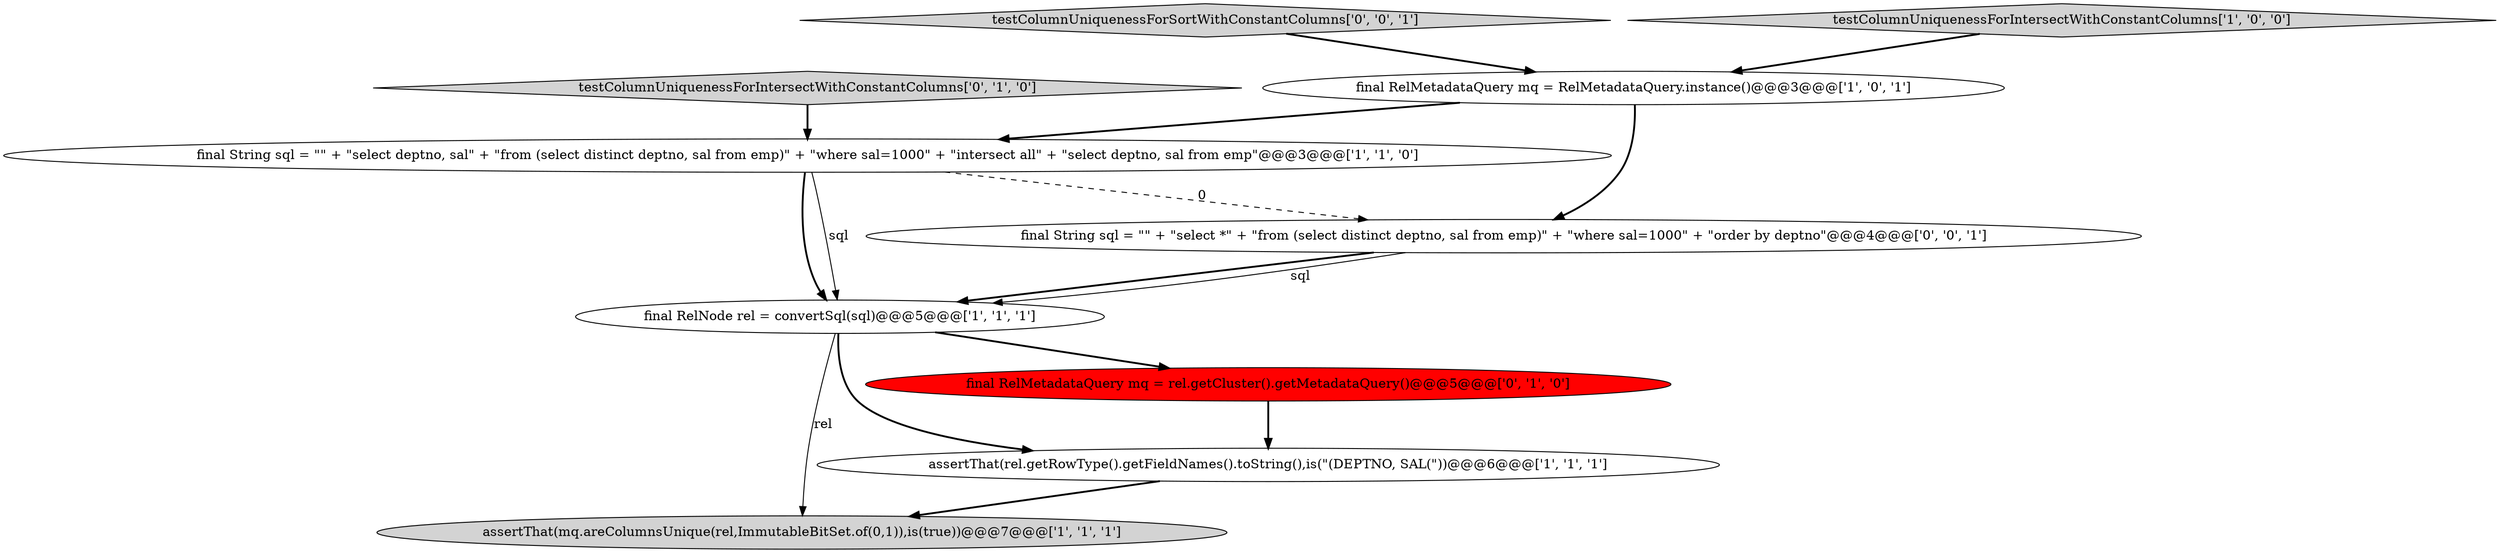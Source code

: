 digraph {
0 [style = filled, label = "assertThat(mq.areColumnsUnique(rel,ImmutableBitSet.of(0,1)),is(true))@@@7@@@['1', '1', '1']", fillcolor = lightgray, shape = ellipse image = "AAA0AAABBB1BBB"];
4 [style = filled, label = "assertThat(rel.getRowType().getFieldNames().toString(),is(\"(DEPTNO, SAL(\"))@@@6@@@['1', '1', '1']", fillcolor = white, shape = ellipse image = "AAA0AAABBB1BBB"];
6 [style = filled, label = "final RelMetadataQuery mq = rel.getCluster().getMetadataQuery()@@@5@@@['0', '1', '0']", fillcolor = red, shape = ellipse image = "AAA1AAABBB2BBB"];
7 [style = filled, label = "testColumnUniquenessForIntersectWithConstantColumns['0', '1', '0']", fillcolor = lightgray, shape = diamond image = "AAA0AAABBB2BBB"];
9 [style = filled, label = "testColumnUniquenessForSortWithConstantColumns['0', '0', '1']", fillcolor = lightgray, shape = diamond image = "AAA0AAABBB3BBB"];
8 [style = filled, label = "final String sql = \"\" + \"select *\" + \"from (select distinct deptno, sal from emp)\" + \"where sal=1000\" + \"order by deptno\"@@@4@@@['0', '0', '1']", fillcolor = white, shape = ellipse image = "AAA0AAABBB3BBB"];
1 [style = filled, label = "final RelNode rel = convertSql(sql)@@@5@@@['1', '1', '1']", fillcolor = white, shape = ellipse image = "AAA0AAABBB1BBB"];
5 [style = filled, label = "final String sql = \"\" + \"select deptno, sal\" + \"from (select distinct deptno, sal from emp)\" + \"where sal=1000\" + \"intersect all\" + \"select deptno, sal from emp\"@@@3@@@['1', '1', '0']", fillcolor = white, shape = ellipse image = "AAA0AAABBB1BBB"];
3 [style = filled, label = "testColumnUniquenessForIntersectWithConstantColumns['1', '0', '0']", fillcolor = lightgray, shape = diamond image = "AAA0AAABBB1BBB"];
2 [style = filled, label = "final RelMetadataQuery mq = RelMetadataQuery.instance()@@@3@@@['1', '0', '1']", fillcolor = white, shape = ellipse image = "AAA0AAABBB1BBB"];
5->8 [style = dashed, label="0"];
8->1 [style = bold, label=""];
5->1 [style = bold, label=""];
6->4 [style = bold, label=""];
1->4 [style = bold, label=""];
7->5 [style = bold, label=""];
1->0 [style = solid, label="rel"];
1->6 [style = bold, label=""];
8->1 [style = solid, label="sql"];
5->1 [style = solid, label="sql"];
3->2 [style = bold, label=""];
9->2 [style = bold, label=""];
2->8 [style = bold, label=""];
4->0 [style = bold, label=""];
2->5 [style = bold, label=""];
}
